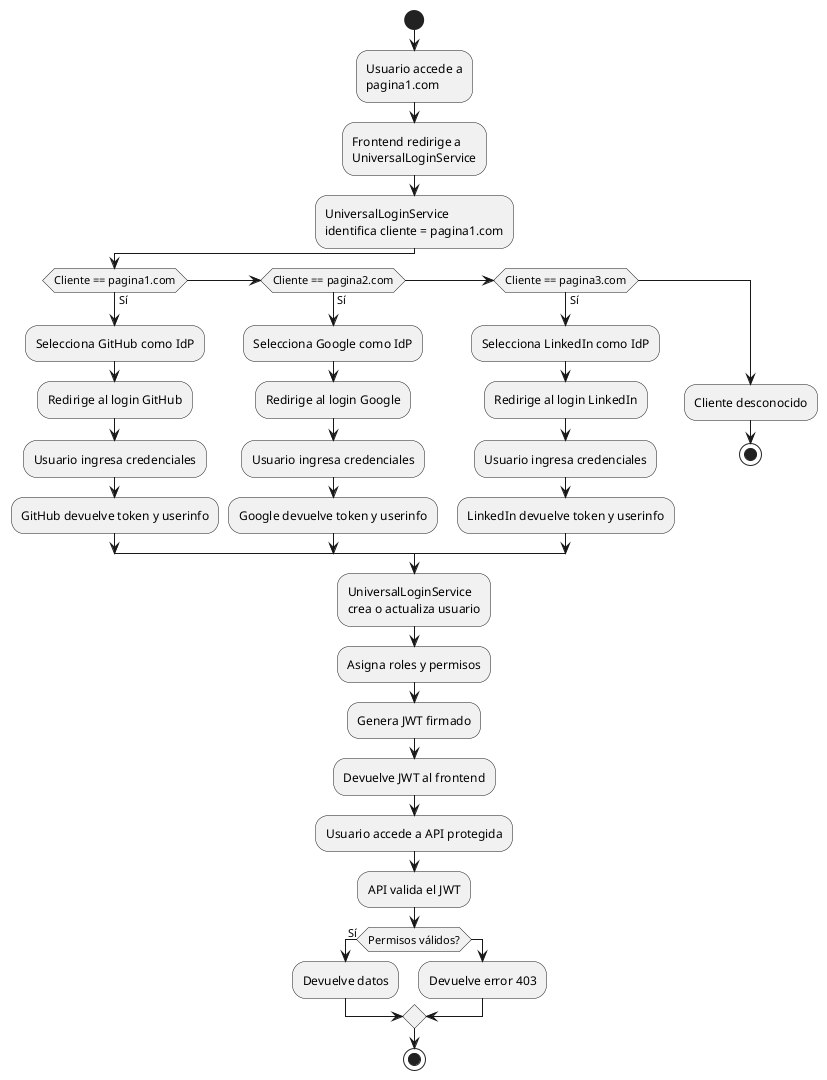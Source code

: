 @startuml
start

:Usuario accede a\npagina1.com;
:Frontend redirige a\nUniversalLoginService;

:UniversalLoginService\nidentifica cliente = pagina1.com;

if (Cliente == pagina1.com) then (Sí)
  :Selecciona GitHub como IdP;
  :Redirige al login GitHub;
  :Usuario ingresa credenciales;
  :GitHub devuelve token y userinfo;

elseif (Cliente == pagina2.com) then (Sí)
  :Selecciona Google como IdP;
  :Redirige al login Google;
  :Usuario ingresa credenciales;
  :Google devuelve token y userinfo;

elseif (Cliente == pagina3.com) then (Sí)
  :Selecciona LinkedIn como IdP;
  :Redirige al login LinkedIn;
  :Usuario ingresa credenciales;
  :LinkedIn devuelve token y userinfo;

else
  :Cliente desconocido;
  stop
endif

:UniversalLoginService\ncrea o actualiza usuario;
:Asigna roles y permisos;
:Genera JWT firmado;
:Devuelve JWT al frontend;

:Usuario accede a API protegida;
:API valida el JWT;
if (Permisos válidos?) then (Sí)
  :Devuelve datos;
else
  :Devuelve error 403;
endif

stop
@enduml
